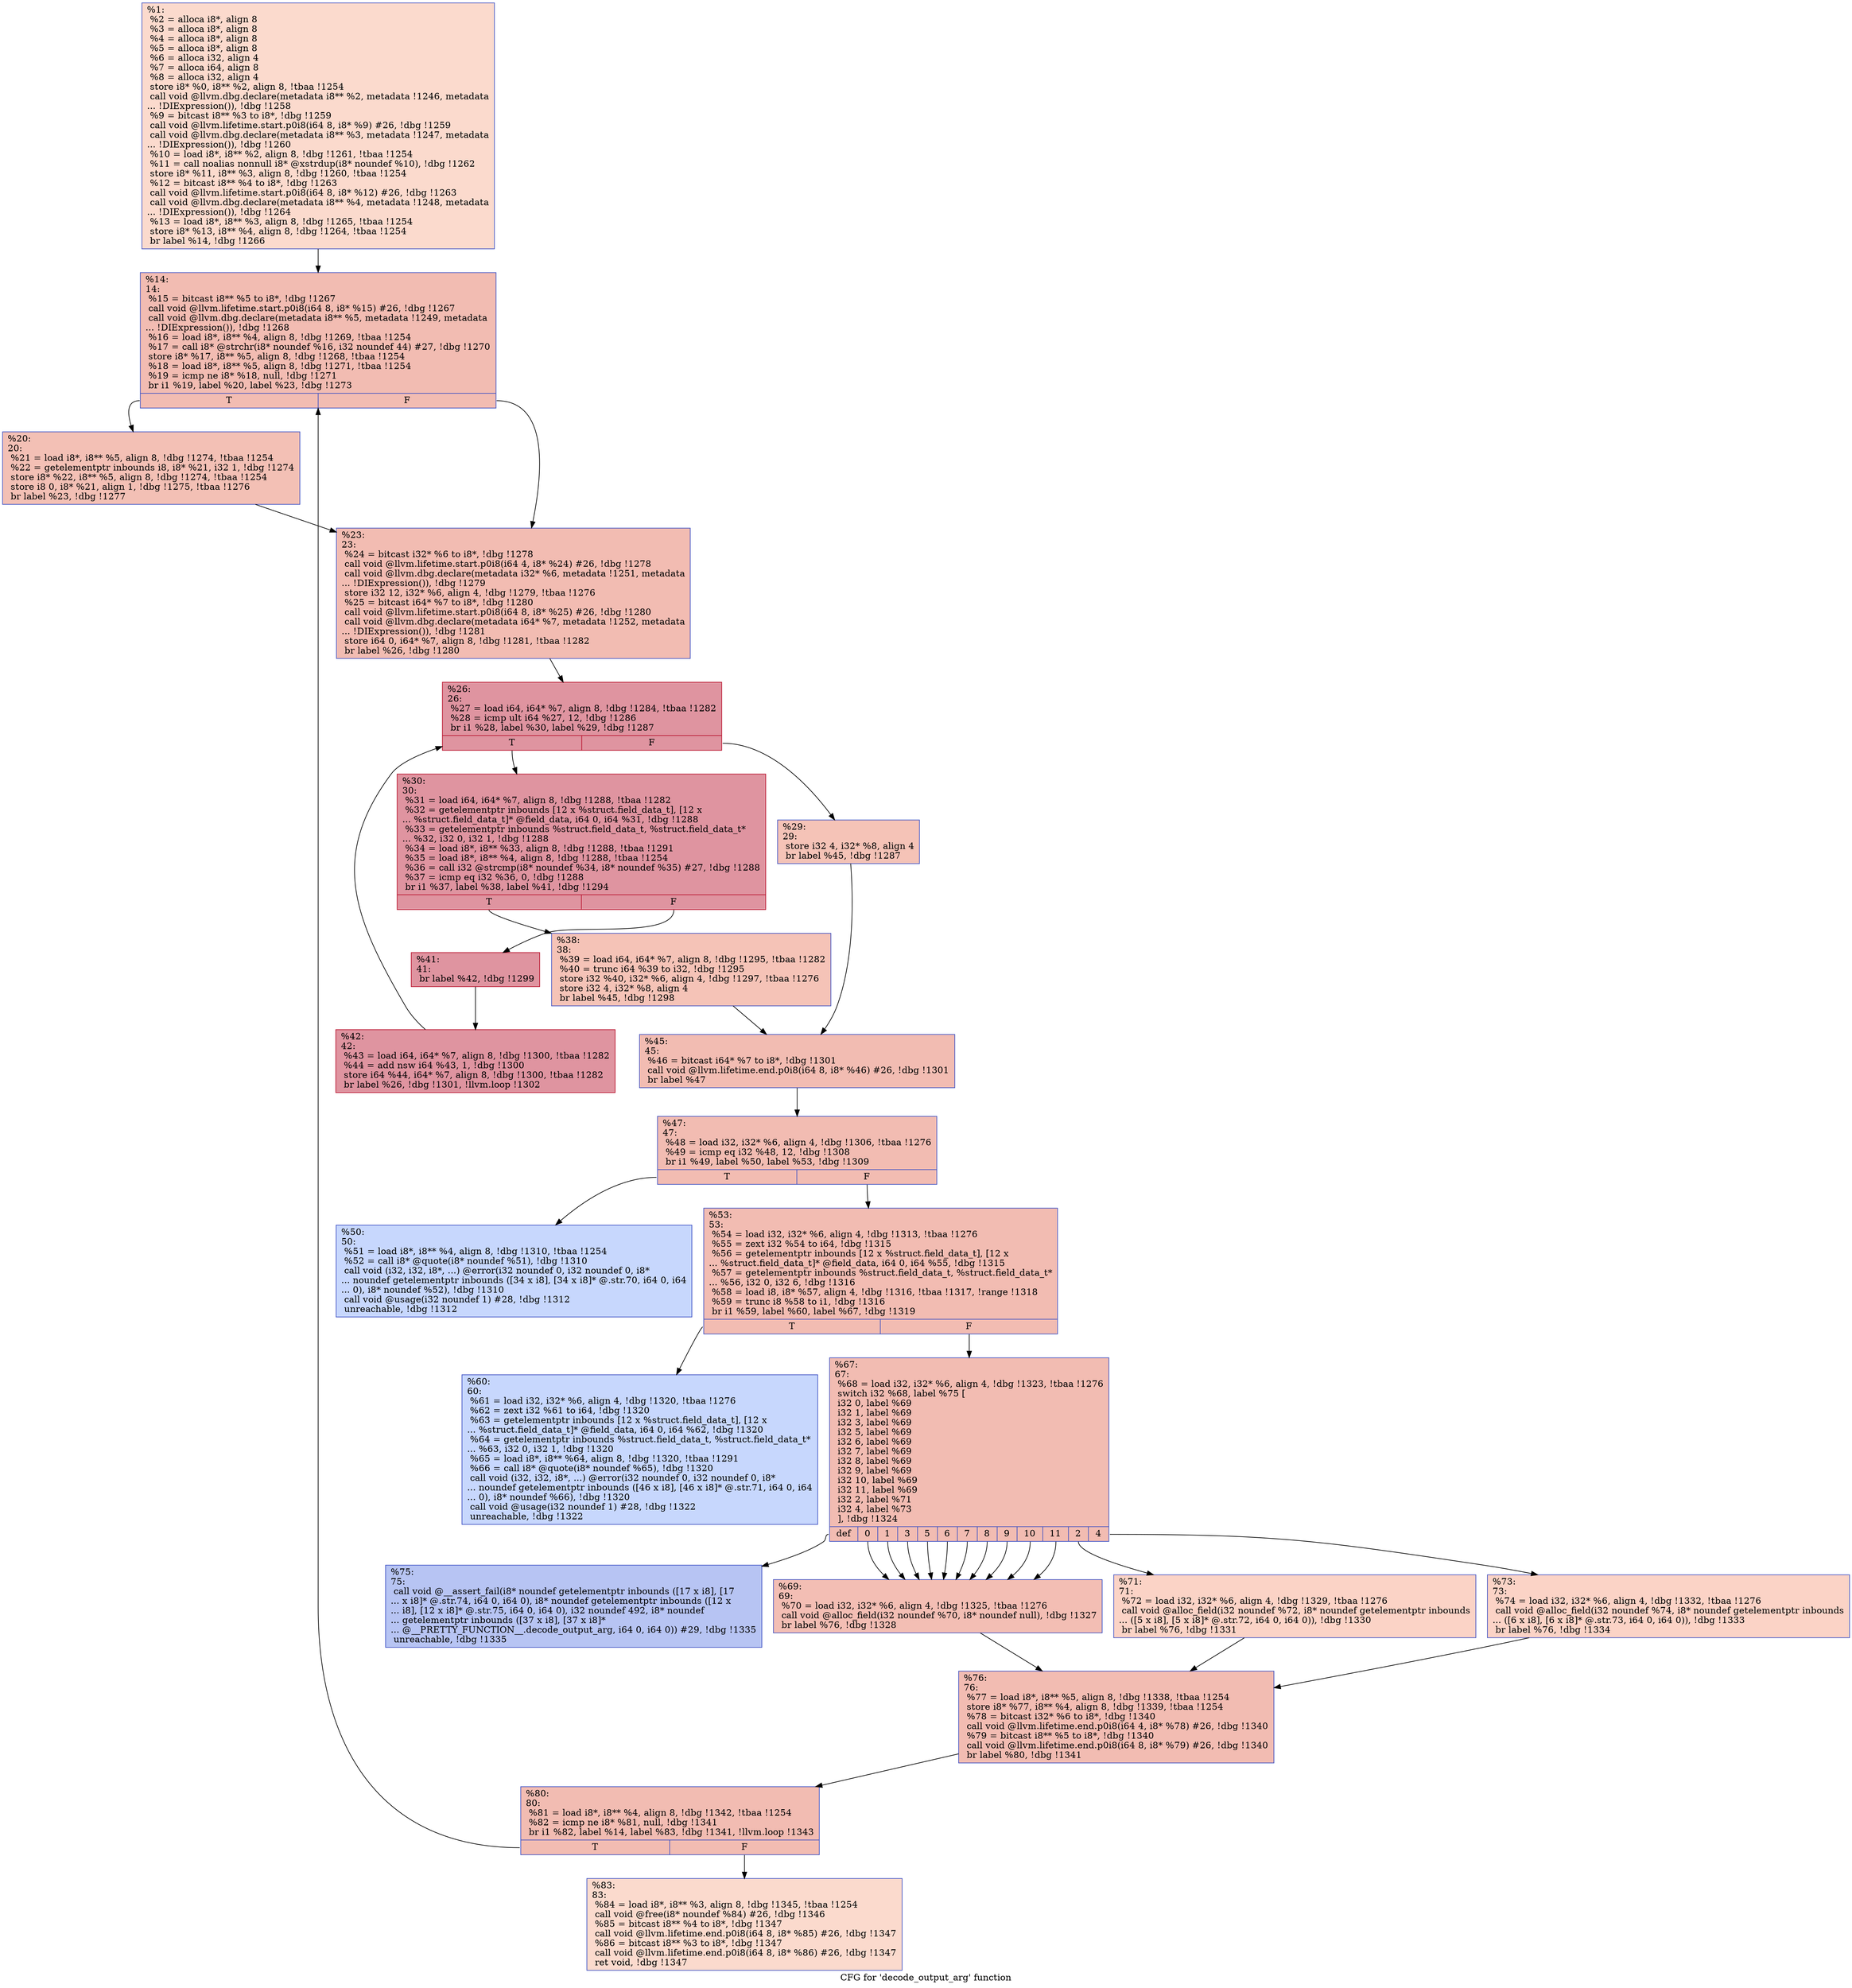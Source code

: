 digraph "CFG for 'decode_output_arg' function" {
	label="CFG for 'decode_output_arg' function";

	Node0x107d940 [shape=record,color="#3d50c3ff", style=filled, fillcolor="#f7ac8e70",label="{%1:\l  %2 = alloca i8*, align 8\l  %3 = alloca i8*, align 8\l  %4 = alloca i8*, align 8\l  %5 = alloca i8*, align 8\l  %6 = alloca i32, align 4\l  %7 = alloca i64, align 8\l  %8 = alloca i32, align 4\l  store i8* %0, i8** %2, align 8, !tbaa !1254\l  call void @llvm.dbg.declare(metadata i8** %2, metadata !1246, metadata\l... !DIExpression()), !dbg !1258\l  %9 = bitcast i8** %3 to i8*, !dbg !1259\l  call void @llvm.lifetime.start.p0i8(i64 8, i8* %9) #26, !dbg !1259\l  call void @llvm.dbg.declare(metadata i8** %3, metadata !1247, metadata\l... !DIExpression()), !dbg !1260\l  %10 = load i8*, i8** %2, align 8, !dbg !1261, !tbaa !1254\l  %11 = call noalias nonnull i8* @xstrdup(i8* noundef %10), !dbg !1262\l  store i8* %11, i8** %3, align 8, !dbg !1260, !tbaa !1254\l  %12 = bitcast i8** %4 to i8*, !dbg !1263\l  call void @llvm.lifetime.start.p0i8(i64 8, i8* %12) #26, !dbg !1263\l  call void @llvm.dbg.declare(metadata i8** %4, metadata !1248, metadata\l... !DIExpression()), !dbg !1264\l  %13 = load i8*, i8** %3, align 8, !dbg !1265, !tbaa !1254\l  store i8* %13, i8** %4, align 8, !dbg !1264, !tbaa !1254\l  br label %14, !dbg !1266\l}"];
	Node0x107d940 -> Node0x107da50;
	Node0x107da50 [shape=record,color="#3d50c3ff", style=filled, fillcolor="#e1675170",label="{%14:\l14:                                               \l  %15 = bitcast i8** %5 to i8*, !dbg !1267\l  call void @llvm.lifetime.start.p0i8(i64 8, i8* %15) #26, !dbg !1267\l  call void @llvm.dbg.declare(metadata i8** %5, metadata !1249, metadata\l... !DIExpression()), !dbg !1268\l  %16 = load i8*, i8** %4, align 8, !dbg !1269, !tbaa !1254\l  %17 = call i8* @strchr(i8* noundef %16, i32 noundef 44) #27, !dbg !1270\l  store i8* %17, i8** %5, align 8, !dbg !1268, !tbaa !1254\l  %18 = load i8*, i8** %5, align 8, !dbg !1271, !tbaa !1254\l  %19 = icmp ne i8* %18, null, !dbg !1271\l  br i1 %19, label %20, label %23, !dbg !1273\l|{<s0>T|<s1>F}}"];
	Node0x107da50:s0 -> Node0x107daa0;
	Node0x107da50:s1 -> Node0x107daf0;
	Node0x107daa0 [shape=record,color="#3d50c3ff", style=filled, fillcolor="#e5705870",label="{%20:\l20:                                               \l  %21 = load i8*, i8** %5, align 8, !dbg !1274, !tbaa !1254\l  %22 = getelementptr inbounds i8, i8* %21, i32 1, !dbg !1274\l  store i8* %22, i8** %5, align 8, !dbg !1274, !tbaa !1254\l  store i8 0, i8* %21, align 1, !dbg !1275, !tbaa !1276\l  br label %23, !dbg !1277\l}"];
	Node0x107daa0 -> Node0x107daf0;
	Node0x107daf0 [shape=record,color="#3d50c3ff", style=filled, fillcolor="#e1675170",label="{%23:\l23:                                               \l  %24 = bitcast i32* %6 to i8*, !dbg !1278\l  call void @llvm.lifetime.start.p0i8(i64 4, i8* %24) #26, !dbg !1278\l  call void @llvm.dbg.declare(metadata i32* %6, metadata !1251, metadata\l... !DIExpression()), !dbg !1279\l  store i32 12, i32* %6, align 4, !dbg !1279, !tbaa !1276\l  %25 = bitcast i64* %7 to i8*, !dbg !1280\l  call void @llvm.lifetime.start.p0i8(i64 8, i8* %25) #26, !dbg !1280\l  call void @llvm.dbg.declare(metadata i64* %7, metadata !1252, metadata\l... !DIExpression()), !dbg !1281\l  store i64 0, i64* %7, align 8, !dbg !1281, !tbaa !1282\l  br label %26, !dbg !1280\l}"];
	Node0x107daf0 -> Node0x107db40;
	Node0x107db40 [shape=record,color="#b70d28ff", style=filled, fillcolor="#b70d2870",label="{%26:\l26:                                               \l  %27 = load i64, i64* %7, align 8, !dbg !1284, !tbaa !1282\l  %28 = icmp ult i64 %27, 12, !dbg !1286\l  br i1 %28, label %30, label %29, !dbg !1287\l|{<s0>T|<s1>F}}"];
	Node0x107db40:s0 -> Node0x107dbe0;
	Node0x107db40:s1 -> Node0x107db90;
	Node0x107db90 [shape=record,color="#3d50c3ff", style=filled, fillcolor="#e8765c70",label="{%29:\l29:                                               \l  store i32 4, i32* %8, align 4\l  br label %45, !dbg !1287\l}"];
	Node0x107db90 -> Node0x107dd20;
	Node0x107dbe0 [shape=record,color="#b70d28ff", style=filled, fillcolor="#b70d2870",label="{%30:\l30:                                               \l  %31 = load i64, i64* %7, align 8, !dbg !1288, !tbaa !1282\l  %32 = getelementptr inbounds [12 x %struct.field_data_t], [12 x\l... %struct.field_data_t]* @field_data, i64 0, i64 %31, !dbg !1288\l  %33 = getelementptr inbounds %struct.field_data_t, %struct.field_data_t*\l... %32, i32 0, i32 1, !dbg !1288\l  %34 = load i8*, i8** %33, align 8, !dbg !1288, !tbaa !1291\l  %35 = load i8*, i8** %4, align 8, !dbg !1288, !tbaa !1254\l  %36 = call i32 @strcmp(i8* noundef %34, i8* noundef %35) #27, !dbg !1288\l  %37 = icmp eq i32 %36, 0, !dbg !1288\l  br i1 %37, label %38, label %41, !dbg !1294\l|{<s0>T|<s1>F}}"];
	Node0x107dbe0:s0 -> Node0x107dc30;
	Node0x107dbe0:s1 -> Node0x107dc80;
	Node0x107dc30 [shape=record,color="#3d50c3ff", style=filled, fillcolor="#e8765c70",label="{%38:\l38:                                               \l  %39 = load i64, i64* %7, align 8, !dbg !1295, !tbaa !1282\l  %40 = trunc i64 %39 to i32, !dbg !1295\l  store i32 %40, i32* %6, align 4, !dbg !1297, !tbaa !1276\l  store i32 4, i32* %8, align 4\l  br label %45, !dbg !1298\l}"];
	Node0x107dc30 -> Node0x107dd20;
	Node0x107dc80 [shape=record,color="#b70d28ff", style=filled, fillcolor="#b70d2870",label="{%41:\l41:                                               \l  br label %42, !dbg !1299\l}"];
	Node0x107dc80 -> Node0x107dcd0;
	Node0x107dcd0 [shape=record,color="#b70d28ff", style=filled, fillcolor="#b70d2870",label="{%42:\l42:                                               \l  %43 = load i64, i64* %7, align 8, !dbg !1300, !tbaa !1282\l  %44 = add nsw i64 %43, 1, !dbg !1300\l  store i64 %44, i64* %7, align 8, !dbg !1300, !tbaa !1282\l  br label %26, !dbg !1301, !llvm.loop !1302\l}"];
	Node0x107dcd0 -> Node0x107db40;
	Node0x107dd20 [shape=record,color="#3d50c3ff", style=filled, fillcolor="#e1675170",label="{%45:\l45:                                               \l  %46 = bitcast i64* %7 to i8*, !dbg !1301\l  call void @llvm.lifetime.end.p0i8(i64 8, i8* %46) #26, !dbg !1301\l  br label %47\l}"];
	Node0x107dd20 -> Node0x107dd70;
	Node0x107dd70 [shape=record,color="#3d50c3ff", style=filled, fillcolor="#e1675170",label="{%47:\l47:                                               \l  %48 = load i32, i32* %6, align 4, !dbg !1306, !tbaa !1276\l  %49 = icmp eq i32 %48, 12, !dbg !1308\l  br i1 %49, label %50, label %53, !dbg !1309\l|{<s0>T|<s1>F}}"];
	Node0x107dd70:s0 -> Node0x107ddc0;
	Node0x107dd70:s1 -> Node0x107de10;
	Node0x107ddc0 [shape=record,color="#3d50c3ff", style=filled, fillcolor="#81a4fb70",label="{%50:\l50:                                               \l  %51 = load i8*, i8** %4, align 8, !dbg !1310, !tbaa !1254\l  %52 = call i8* @quote(i8* noundef %51), !dbg !1310\l  call void (i32, i32, i8*, ...) @error(i32 noundef 0, i32 noundef 0, i8*\l... noundef getelementptr inbounds ([34 x i8], [34 x i8]* @.str.70, i64 0, i64\l... 0), i8* noundef %52), !dbg !1310\l  call void @usage(i32 noundef 1) #28, !dbg !1312\l  unreachable, !dbg !1312\l}"];
	Node0x107de10 [shape=record,color="#3d50c3ff", style=filled, fillcolor="#e1675170",label="{%53:\l53:                                               \l  %54 = load i32, i32* %6, align 4, !dbg !1313, !tbaa !1276\l  %55 = zext i32 %54 to i64, !dbg !1315\l  %56 = getelementptr inbounds [12 x %struct.field_data_t], [12 x\l... %struct.field_data_t]* @field_data, i64 0, i64 %55, !dbg !1315\l  %57 = getelementptr inbounds %struct.field_data_t, %struct.field_data_t*\l... %56, i32 0, i32 6, !dbg !1316\l  %58 = load i8, i8* %57, align 4, !dbg !1316, !tbaa !1317, !range !1318\l  %59 = trunc i8 %58 to i1, !dbg !1316\l  br i1 %59, label %60, label %67, !dbg !1319\l|{<s0>T|<s1>F}}"];
	Node0x107de10:s0 -> Node0x107de60;
	Node0x107de10:s1 -> Node0x107deb0;
	Node0x107de60 [shape=record,color="#3d50c3ff", style=filled, fillcolor="#81a4fb70",label="{%60:\l60:                                               \l  %61 = load i32, i32* %6, align 4, !dbg !1320, !tbaa !1276\l  %62 = zext i32 %61 to i64, !dbg !1320\l  %63 = getelementptr inbounds [12 x %struct.field_data_t], [12 x\l... %struct.field_data_t]* @field_data, i64 0, i64 %62, !dbg !1320\l  %64 = getelementptr inbounds %struct.field_data_t, %struct.field_data_t*\l... %63, i32 0, i32 1, !dbg !1320\l  %65 = load i8*, i8** %64, align 8, !dbg !1320, !tbaa !1291\l  %66 = call i8* @quote(i8* noundef %65), !dbg !1320\l  call void (i32, i32, i8*, ...) @error(i32 noundef 0, i32 noundef 0, i8*\l... noundef getelementptr inbounds ([46 x i8], [46 x i8]* @.str.71, i64 0, i64\l... 0), i8* noundef %66), !dbg !1320\l  call void @usage(i32 noundef 1) #28, !dbg !1322\l  unreachable, !dbg !1322\l}"];
	Node0x107deb0 [shape=record,color="#3d50c3ff", style=filled, fillcolor="#e1675170",label="{%67:\l67:                                               \l  %68 = load i32, i32* %6, align 4, !dbg !1323, !tbaa !1276\l  switch i32 %68, label %75 [\l    i32 0, label %69\l    i32 1, label %69\l    i32 3, label %69\l    i32 5, label %69\l    i32 6, label %69\l    i32 7, label %69\l    i32 8, label %69\l    i32 9, label %69\l    i32 10, label %69\l    i32 11, label %69\l    i32 2, label %71\l    i32 4, label %73\l  ], !dbg !1324\l|{<s0>def|<s1>0|<s2>1|<s3>3|<s4>5|<s5>6|<s6>7|<s7>8|<s8>9|<s9>10|<s10>11|<s11>2|<s12>4}}"];
	Node0x107deb0:s0 -> Node0x107dff0;
	Node0x107deb0:s1 -> Node0x107df00;
	Node0x107deb0:s2 -> Node0x107df00;
	Node0x107deb0:s3 -> Node0x107df00;
	Node0x107deb0:s4 -> Node0x107df00;
	Node0x107deb0:s5 -> Node0x107df00;
	Node0x107deb0:s6 -> Node0x107df00;
	Node0x107deb0:s7 -> Node0x107df00;
	Node0x107deb0:s8 -> Node0x107df00;
	Node0x107deb0:s9 -> Node0x107df00;
	Node0x107deb0:s10 -> Node0x107df00;
	Node0x107deb0:s11 -> Node0x107df50;
	Node0x107deb0:s12 -> Node0x107dfa0;
	Node0x107df00 [shape=record,color="#3d50c3ff", style=filled, fillcolor="#e36c5570",label="{%69:\l69:                                               \l  %70 = load i32, i32* %6, align 4, !dbg !1325, !tbaa !1276\l  call void @alloc_field(i32 noundef %70, i8* noundef null), !dbg !1327\l  br label %76, !dbg !1328\l}"];
	Node0x107df00 -> Node0x107e040;
	Node0x107df50 [shape=record,color="#3d50c3ff", style=filled, fillcolor="#f59c7d70",label="{%71:\l71:                                               \l  %72 = load i32, i32* %6, align 4, !dbg !1329, !tbaa !1276\l  call void @alloc_field(i32 noundef %72, i8* noundef getelementptr inbounds\l... ([5 x i8], [5 x i8]* @.str.72, i64 0, i64 0)), !dbg !1330\l  br label %76, !dbg !1331\l}"];
	Node0x107df50 -> Node0x107e040;
	Node0x107dfa0 [shape=record,color="#3d50c3ff", style=filled, fillcolor="#f59c7d70",label="{%73:\l73:                                               \l  %74 = load i32, i32* %6, align 4, !dbg !1332, !tbaa !1276\l  call void @alloc_field(i32 noundef %74, i8* noundef getelementptr inbounds\l... ([6 x i8], [6 x i8]* @.str.73, i64 0, i64 0)), !dbg !1333\l  br label %76, !dbg !1334\l}"];
	Node0x107dfa0 -> Node0x107e040;
	Node0x107dff0 [shape=record,color="#3d50c3ff", style=filled, fillcolor="#5b7ae570",label="{%75:\l75:                                               \l  call void @__assert_fail(i8* noundef getelementptr inbounds ([17 x i8], [17\l... x i8]* @.str.74, i64 0, i64 0), i8* noundef getelementptr inbounds ([12 x\l... i8], [12 x i8]* @.str.75, i64 0, i64 0), i32 noundef 492, i8* noundef\l... getelementptr inbounds ([37 x i8], [37 x i8]*\l... @__PRETTY_FUNCTION__.decode_output_arg, i64 0, i64 0)) #29, !dbg !1335\l  unreachable, !dbg !1335\l}"];
	Node0x107e040 [shape=record,color="#3d50c3ff", style=filled, fillcolor="#e1675170",label="{%76:\l76:                                               \l  %77 = load i8*, i8** %5, align 8, !dbg !1338, !tbaa !1254\l  store i8* %77, i8** %4, align 8, !dbg !1339, !tbaa !1254\l  %78 = bitcast i32* %6 to i8*, !dbg !1340\l  call void @llvm.lifetime.end.p0i8(i64 4, i8* %78) #26, !dbg !1340\l  %79 = bitcast i8** %5 to i8*, !dbg !1340\l  call void @llvm.lifetime.end.p0i8(i64 8, i8* %79) #26, !dbg !1340\l  br label %80, !dbg !1341\l}"];
	Node0x107e040 -> Node0x107e090;
	Node0x107e090 [shape=record,color="#3d50c3ff", style=filled, fillcolor="#e1675170",label="{%80:\l80:                                               \l  %81 = load i8*, i8** %4, align 8, !dbg !1342, !tbaa !1254\l  %82 = icmp ne i8* %81, null, !dbg !1341\l  br i1 %82, label %14, label %83, !dbg !1341, !llvm.loop !1343\l|{<s0>T|<s1>F}}"];
	Node0x107e090:s0 -> Node0x107da50;
	Node0x107e090:s1 -> Node0x107e0e0;
	Node0x107e0e0 [shape=record,color="#3d50c3ff", style=filled, fillcolor="#f7ac8e70",label="{%83:\l83:                                               \l  %84 = load i8*, i8** %3, align 8, !dbg !1345, !tbaa !1254\l  call void @free(i8* noundef %84) #26, !dbg !1346\l  %85 = bitcast i8** %4 to i8*, !dbg !1347\l  call void @llvm.lifetime.end.p0i8(i64 8, i8* %85) #26, !dbg !1347\l  %86 = bitcast i8** %3 to i8*, !dbg !1347\l  call void @llvm.lifetime.end.p0i8(i64 8, i8* %86) #26, !dbg !1347\l  ret void, !dbg !1347\l}"];
}
